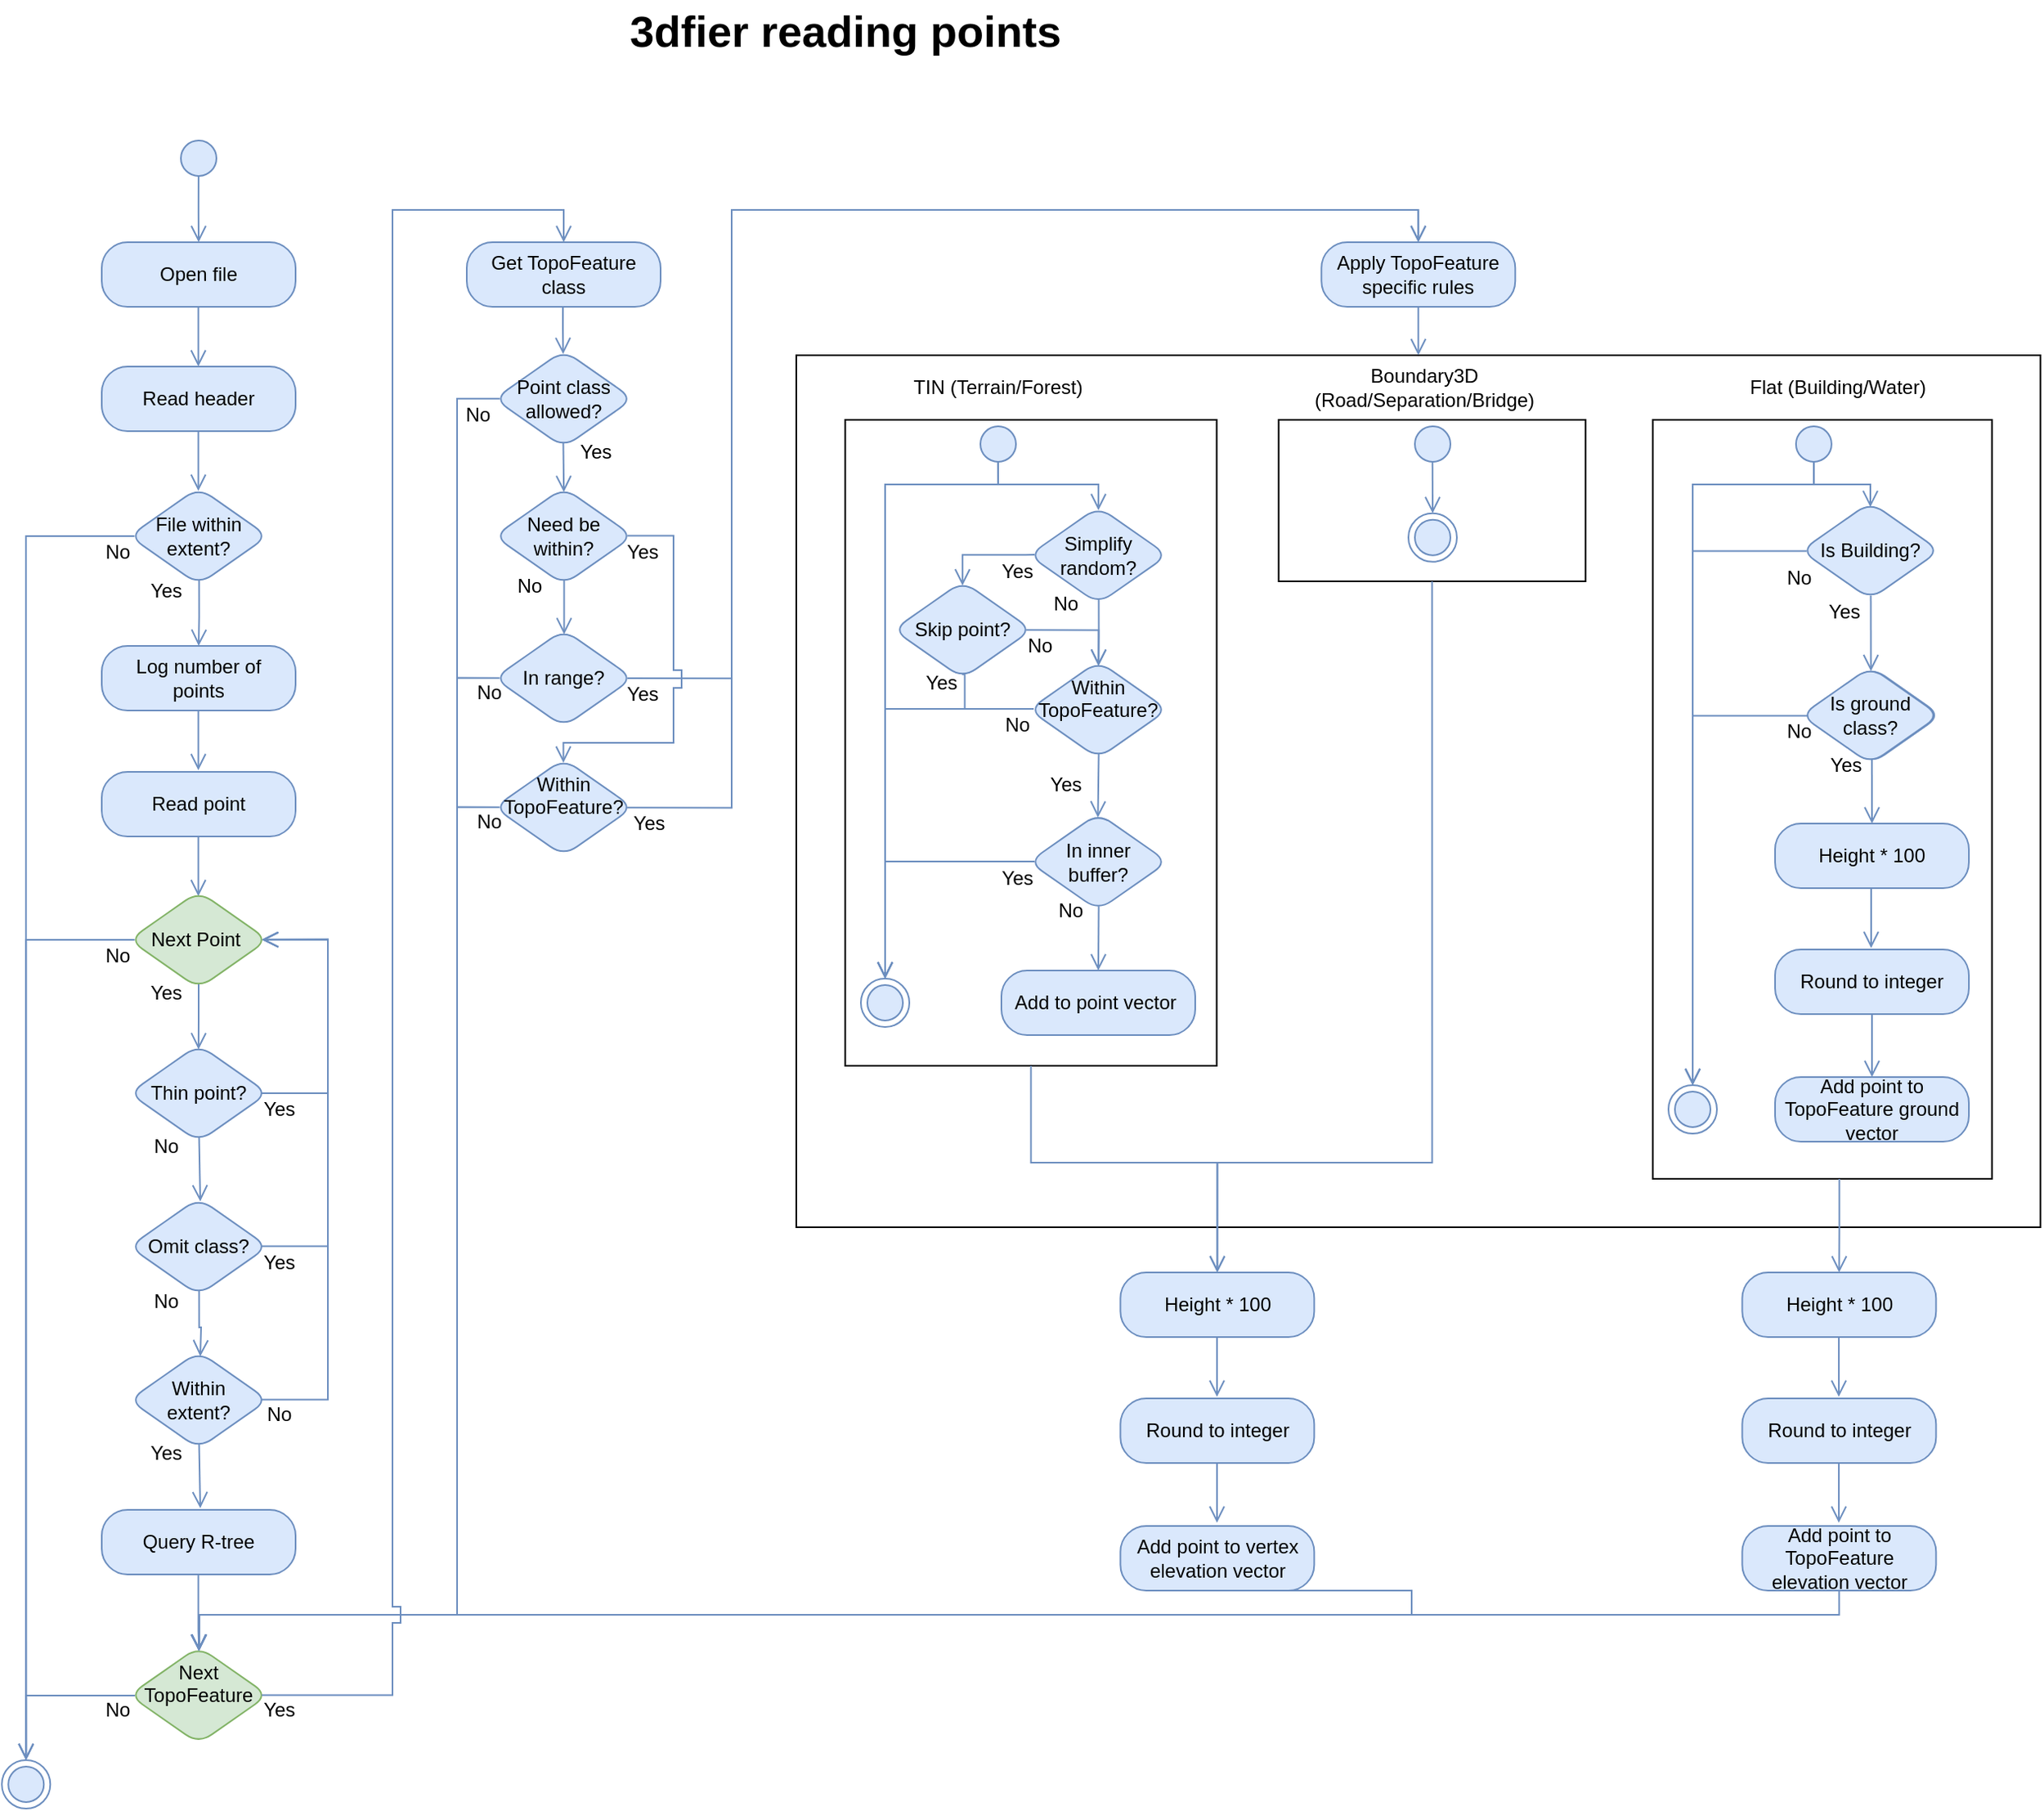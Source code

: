 <mxfile version="12.5.3" type="device"><diagram id="H8bhxUC7K1zot0k4PF1f" name="Page-1"><mxGraphModel dx="2031" dy="1174" grid="1" gridSize="10" guides="1" tooltips="1" connect="1" arrows="1" fold="1" page="1" pageScale="1" pageWidth="850" pageHeight="1100" math="0" shadow="0"><root><mxCell id="0"/><mxCell id="1" parent="0"/><mxCell id="od3mb85kOpHakyDtvMCc-1" value="" style="rounded=0;whiteSpace=wrap;html=1;" parent="1" vertex="1"><mxGeometry x="660" y="260.0" width="770.29" height="540" as="geometry"/></mxCell><mxCell id="od3mb85kOpHakyDtvMCc-2" value="3dfier reading points" style="text;strokeColor=none;fillColor=none;html=1;fontSize=27;fontStyle=1;verticalAlign=middle;align=center;rounded=0;shadow=0;" parent="1" vertex="1"><mxGeometry x="530" y="40" width="319" height="40" as="geometry"/></mxCell><mxCell id="od3mb85kOpHakyDtvMCc-3" value="Read point" style="rounded=1;whiteSpace=wrap;html=1;arcSize=40;fillColor=#dae8fc;strokeColor=#6c8ebf;shadow=0;" parent="1" vertex="1"><mxGeometry x="230" y="518" width="120" height="40" as="geometry"/></mxCell><mxCell id="od3mb85kOpHakyDtvMCc-4" value="" style="ellipse;html=1;shape=startState;fillColor=#dae8fc;strokeColor=#6c8ebf;shadow=0;" parent="1" vertex="1"><mxGeometry x="275" y="123" width="30" height="30" as="geometry"/></mxCell><mxCell id="od3mb85kOpHakyDtvMCc-5" value="" style="edgeStyle=orthogonalEdgeStyle;html=1;verticalAlign=bottom;endArrow=open;endSize=8;strokeColor=#6c8ebf;fillColor=#dae8fc;shadow=0;entryX=0.5;entryY=0;entryDx=0;entryDy=0;entryPerimeter=0;exitX=0.498;exitY=0.859;exitDx=0;exitDy=0;rounded=0;exitPerimeter=0;" parent="1" source="od3mb85kOpHakyDtvMCc-4" edge="1"><mxGeometry relative="1" as="geometry"><mxPoint x="290" y="190" as="targetPoint"/><mxPoint x="290" y="170" as="sourcePoint"/></mxGeometry></mxCell><mxCell id="od3mb85kOpHakyDtvMCc-6" value="" style="edgeStyle=orthogonalEdgeStyle;html=1;verticalAlign=bottom;endArrow=open;endSize=8;strokeColor=#6c8ebf;fillColor=#dae8fc;shadow=0;entryX=0.5;entryY=0;entryDx=0;entryDy=0;entryPerimeter=0;exitX=0.5;exitY=1;exitDx=0;exitDy=0;rounded=0;" parent="1" edge="1"><mxGeometry relative="1" as="geometry"><mxPoint x="289.8" y="595" as="targetPoint"/><mxPoint x="289.8" y="558" as="sourcePoint"/></mxGeometry></mxCell><mxCell id="od3mb85kOpHakyDtvMCc-7" value="Open file" style="rounded=1;whiteSpace=wrap;html=1;arcSize=40;fillColor=#dae8fc;strokeColor=#6c8ebf;shadow=0;" parent="1" vertex="1"><mxGeometry x="230" y="190" width="120" height="40" as="geometry"/></mxCell><mxCell id="od3mb85kOpHakyDtvMCc-8" value="" style="edgeStyle=orthogonalEdgeStyle;html=1;verticalAlign=bottom;endArrow=open;endSize=8;strokeColor=#6c8ebf;fillColor=#dae8fc;shadow=0;entryX=0.5;entryY=0;entryDx=0;entryDy=0;entryPerimeter=0;exitX=0.5;exitY=1;exitDx=0;exitDy=0;rounded=0;" parent="1" edge="1"><mxGeometry relative="1" as="geometry"><mxPoint x="289.8" y="267" as="targetPoint"/><mxPoint x="289.8" y="230" as="sourcePoint"/></mxGeometry></mxCell><mxCell id="od3mb85kOpHakyDtvMCc-9" value="Read header" style="rounded=1;whiteSpace=wrap;html=1;arcSize=40;fillColor=#dae8fc;strokeColor=#6c8ebf;shadow=0;" parent="1" vertex="1"><mxGeometry x="230" y="267" width="120" height="40" as="geometry"/></mxCell><mxCell id="od3mb85kOpHakyDtvMCc-10" value="" style="edgeStyle=orthogonalEdgeStyle;html=1;verticalAlign=bottom;endArrow=open;endSize=8;strokeColor=#6c8ebf;fillColor=#dae8fc;shadow=0;entryX=0.5;entryY=0;entryDx=0;entryDy=0;entryPerimeter=0;exitX=0.5;exitY=1;exitDx=0;exitDy=0;rounded=0;" parent="1" edge="1"><mxGeometry relative="1" as="geometry"><mxPoint x="289.8" y="344" as="targetPoint"/><mxPoint x="289.8" y="307" as="sourcePoint"/></mxGeometry></mxCell><mxCell id="od3mb85kOpHakyDtvMCc-11" value="File within&lt;br&gt;extent?" style="rhombus;whiteSpace=wrap;html=1;fillColor=#dae8fc;strokeColor=#6c8ebf;rounded=1;shadow=0;strokeWidth=1;perimeterSpacing=0;" parent="1" vertex="1"><mxGeometry x="247.0" y="342.0" width="86" height="60" as="geometry"/></mxCell><mxCell id="od3mb85kOpHakyDtvMCc-12" value="" style="edgeStyle=orthogonalEdgeStyle;rounded=0;orthogonalLoop=1;jettySize=auto;html=1;shadow=0;fontColor=#ffffff;exitX=0.503;exitY=0.957;exitDx=0;exitDy=0;entryX=0.5;entryY=0;entryDx=0;entryDy=0;fillColor=#dae8fc;strokeColor=#6c8ebf;endSize=8;endArrow=open;endFill=0;exitPerimeter=0;" parent="1" source="od3mb85kOpHakyDtvMCc-11" target="od3mb85kOpHakyDtvMCc-22" edge="1"><mxGeometry relative="1" as="geometry"><mxPoint x="290.39" y="400.0" as="sourcePoint"/><mxPoint x="291" y="440" as="targetPoint"/></mxGeometry></mxCell><mxCell id="od3mb85kOpHakyDtvMCc-13" value="No" style="text;html=1;strokeColor=none;fillColor=none;align=center;verticalAlign=middle;whiteSpace=wrap;rounded=0;" parent="1" vertex="1"><mxGeometry x="220.0" y="371.86" width="40" height="20" as="geometry"/></mxCell><mxCell id="od3mb85kOpHakyDtvMCc-14" value="Yes" style="text;html=1;strokeColor=none;fillColor=none;align=center;verticalAlign=middle;whiteSpace=wrap;rounded=0;" parent="1" vertex="1"><mxGeometry x="250.0" y="396.0" width="40" height="20" as="geometry"/></mxCell><mxCell id="od3mb85kOpHakyDtvMCc-15" value="" style="ellipse;html=1;shape=endState;fillColor=#dae8fc;strokeColor=#6c8ebf;rounded=1;shadow=0;" parent="1" vertex="1"><mxGeometry x="168.14" y="1130.0" width="30" height="30" as="geometry"/></mxCell><mxCell id="od3mb85kOpHakyDtvMCc-16" value="" style="edgeStyle=orthogonalEdgeStyle;rounded=0;orthogonalLoop=1;jettySize=auto;html=1;shadow=0;fontColor=#ffffff;fillColor=#dae8fc;strokeColor=#6c8ebf;endArrow=open;endFill=0;endSize=8;exitX=0.038;exitY=0.5;exitDx=0;exitDy=0;entryX=0.5;entryY=0;entryDx=0;entryDy=0;exitPerimeter=0;" parent="1" source="od3mb85kOpHakyDtvMCc-11" target="od3mb85kOpHakyDtvMCc-15" edge="1"><mxGeometry relative="1" as="geometry"><mxPoint x="638" y="780" as="targetPoint"/><Array as="points"><mxPoint x="183" y="372"/></Array><mxPoint x="290" y="480" as="sourcePoint"/></mxGeometry></mxCell><mxCell id="od3mb85kOpHakyDtvMCc-17" value="Thin point?" style="rhombus;whiteSpace=wrap;html=1;fillColor=#dae8fc;strokeColor=#6c8ebf;rounded=1;shadow=0;strokeWidth=1;perimeterSpacing=0;" parent="1" vertex="1"><mxGeometry x="247.0" y="687" width="86" height="60" as="geometry"/></mxCell><mxCell id="od3mb85kOpHakyDtvMCc-18" value="" style="edgeStyle=orthogonalEdgeStyle;rounded=0;orthogonalLoop=1;jettySize=auto;html=1;shadow=0;fontColor=#ffffff;exitX=0.503;exitY=0.957;exitDx=0;exitDy=0;entryX=0.5;entryY=0;entryDx=0;entryDy=0;fillColor=#dae8fc;strokeColor=#6c8ebf;endSize=8;endArrow=open;endFill=0;exitPerimeter=0;" parent="1" source="od3mb85kOpHakyDtvMCc-17" edge="1"><mxGeometry relative="1" as="geometry"><mxPoint x="290.39" y="745" as="sourcePoint"/><mxPoint x="291" y="784" as="targetPoint"/></mxGeometry></mxCell><mxCell id="od3mb85kOpHakyDtvMCc-19" value="No" style="text;html=1;strokeColor=none;fillColor=none;align=center;verticalAlign=middle;whiteSpace=wrap;rounded=0;" parent="1" vertex="1"><mxGeometry x="250.0" y="740.0" width="40" height="20" as="geometry"/></mxCell><mxCell id="od3mb85kOpHakyDtvMCc-20" value="Yes" style="text;html=1;strokeColor=none;fillColor=none;align=center;verticalAlign=middle;whiteSpace=wrap;rounded=0;" parent="1" vertex="1"><mxGeometry x="320.0" y="717.0" width="40" height="20" as="geometry"/></mxCell><mxCell id="od3mb85kOpHakyDtvMCc-21" value="" style="edgeStyle=orthogonalEdgeStyle;rounded=0;orthogonalLoop=1;jettySize=auto;html=1;shadow=0;fontColor=#ffffff;entryX=0.953;entryY=0.497;entryDx=0;entryDy=0;fillColor=#dae8fc;strokeColor=#6c8ebf;endArrow=open;endFill=0;endSize=8;exitX=0.952;exitY=0.5;exitDx=0;exitDy=0;exitPerimeter=0;entryPerimeter=0;" parent="1" source="od3mb85kOpHakyDtvMCc-17" target="od3mb85kOpHakyDtvMCc-41" edge="1"><mxGeometry relative="1" as="geometry"><mxPoint x="432.5" y="946.667" as="targetPoint"/><Array as="points"><mxPoint x="370" y="717"/><mxPoint x="370" y="622"/></Array><mxPoint x="420" y="682" as="sourcePoint"/></mxGeometry></mxCell><mxCell id="od3mb85kOpHakyDtvMCc-22" value="Log number of&lt;br&gt;points" style="rounded=1;whiteSpace=wrap;html=1;arcSize=40;fillColor=#dae8fc;strokeColor=#6c8ebf;shadow=0;" parent="1" vertex="1"><mxGeometry x="230" y="440" width="120" height="40" as="geometry"/></mxCell><mxCell id="od3mb85kOpHakyDtvMCc-23" value="" style="edgeStyle=orthogonalEdgeStyle;html=1;verticalAlign=bottom;endArrow=open;endSize=8;strokeColor=#6c8ebf;fillColor=#dae8fc;shadow=0;entryX=0.5;entryY=0;entryDx=0;entryDy=0;entryPerimeter=0;exitX=0.5;exitY=1;exitDx=0;exitDy=0;rounded=0;" parent="1" edge="1"><mxGeometry relative="1" as="geometry"><mxPoint x="289.8" y="517" as="targetPoint"/><mxPoint x="289.8" y="480" as="sourcePoint"/></mxGeometry></mxCell><mxCell id="od3mb85kOpHakyDtvMCc-24" value="Omit class?" style="rhombus;whiteSpace=wrap;html=1;fillColor=#dae8fc;strokeColor=#6c8ebf;rounded=1;shadow=0;strokeWidth=1;perimeterSpacing=0;" parent="1" vertex="1"><mxGeometry x="247.0" y="782" width="86" height="60" as="geometry"/></mxCell><mxCell id="od3mb85kOpHakyDtvMCc-25" value="" style="edgeStyle=orthogonalEdgeStyle;rounded=0;orthogonalLoop=1;jettySize=auto;html=1;shadow=0;fontColor=#ffffff;exitX=0.503;exitY=0.957;exitDx=0;exitDy=0;entryX=0.5;entryY=0;entryDx=0;entryDy=0;fillColor=#dae8fc;strokeColor=#6c8ebf;endSize=8;endArrow=open;endFill=0;exitPerimeter=0;" parent="1" source="od3mb85kOpHakyDtvMCc-24" edge="1"><mxGeometry relative="1" as="geometry"><mxPoint x="290.39" y="840" as="sourcePoint"/><mxPoint x="291" y="880" as="targetPoint"/></mxGeometry></mxCell><mxCell id="od3mb85kOpHakyDtvMCc-26" value="No" style="text;html=1;strokeColor=none;fillColor=none;align=center;verticalAlign=middle;whiteSpace=wrap;rounded=0;" parent="1" vertex="1"><mxGeometry x="250.0" y="836.0" width="40" height="20" as="geometry"/></mxCell><mxCell id="od3mb85kOpHakyDtvMCc-27" value="Yes" style="text;html=1;strokeColor=none;fillColor=none;align=center;verticalAlign=middle;whiteSpace=wrap;rounded=0;" parent="1" vertex="1"><mxGeometry x="320.0" y="811.5" width="40" height="20" as="geometry"/></mxCell><mxCell id="od3mb85kOpHakyDtvMCc-28" value="Within&lt;br&gt;extent?" style="rhombus;whiteSpace=wrap;html=1;fillColor=#dae8fc;strokeColor=#6c8ebf;rounded=1;shadow=0;strokeWidth=1;perimeterSpacing=0;" parent="1" vertex="1"><mxGeometry x="247.0" y="877" width="86" height="60" as="geometry"/></mxCell><mxCell id="od3mb85kOpHakyDtvMCc-29" value="" style="edgeStyle=orthogonalEdgeStyle;rounded=0;orthogonalLoop=1;jettySize=auto;html=1;shadow=0;fontColor=#ffffff;exitX=0.503;exitY=0.957;exitDx=0;exitDy=0;entryX=0.5;entryY=0;entryDx=0;entryDy=0;fillColor=#dae8fc;strokeColor=#6c8ebf;endSize=8;endArrow=open;endFill=0;exitPerimeter=0;" parent="1" source="od3mb85kOpHakyDtvMCc-28" edge="1"><mxGeometry relative="1" as="geometry"><mxPoint x="290.39" y="935" as="sourcePoint"/><mxPoint x="291" y="974" as="targetPoint"/></mxGeometry></mxCell><mxCell id="od3mb85kOpHakyDtvMCc-30" value="No" style="text;html=1;strokeColor=none;fillColor=none;align=center;verticalAlign=middle;whiteSpace=wrap;rounded=0;" parent="1" vertex="1"><mxGeometry x="320.0" y="906.0" width="40" height="20" as="geometry"/></mxCell><mxCell id="od3mb85kOpHakyDtvMCc-31" value="Yes" style="text;html=1;strokeColor=none;fillColor=none;align=center;verticalAlign=middle;whiteSpace=wrap;rounded=0;" parent="1" vertex="1"><mxGeometry x="250.0" y="930.0" width="40" height="20" as="geometry"/></mxCell><mxCell id="od3mb85kOpHakyDtvMCc-32" value="" style="edgeStyle=orthogonalEdgeStyle;rounded=0;orthogonalLoop=1;jettySize=auto;html=1;shadow=0;fontColor=#ffffff;entryX=0.957;entryY=0.499;entryDx=0;entryDy=0;fillColor=#dae8fc;strokeColor=#6c8ebf;endArrow=open;endFill=0;endSize=8;exitX=0.952;exitY=0.495;exitDx=0;exitDy=0;exitPerimeter=0;entryPerimeter=0;" parent="1" source="od3mb85kOpHakyDtvMCc-24" target="od3mb85kOpHakyDtvMCc-41" edge="1"><mxGeometry relative="1" as="geometry"><mxPoint x="647.5" y="868.667" as="targetPoint"/><Array as="points"><mxPoint x="370" y="812"/><mxPoint x="370" y="622"/></Array><mxPoint x="340" y="715.333" as="sourcePoint"/></mxGeometry></mxCell><mxCell id="od3mb85kOpHakyDtvMCc-33" value="" style="edgeStyle=orthogonalEdgeStyle;rounded=0;orthogonalLoop=1;jettySize=auto;html=1;shadow=0;fontColor=#ffffff;entryX=0.955;entryY=0.498;entryDx=0;entryDy=0;fillColor=#dae8fc;strokeColor=#6c8ebf;endArrow=open;endFill=0;endSize=8;exitX=0.952;exitY=0.495;exitDx=0;exitDy=0;exitPerimeter=0;entryPerimeter=0;" parent="1" source="od3mb85kOpHakyDtvMCc-28" target="od3mb85kOpHakyDtvMCc-41" edge="1"><mxGeometry relative="1" as="geometry"><mxPoint x="657.5" y="878.667" as="targetPoint"/><Array as="points"><mxPoint x="370" y="907"/><mxPoint x="370" y="622"/></Array><mxPoint x="350" y="725.333" as="sourcePoint"/></mxGeometry></mxCell><mxCell id="od3mb85kOpHakyDtvMCc-34" value="Query R-tree" style="rounded=1;whiteSpace=wrap;html=1;arcSize=40;fillColor=#dae8fc;strokeColor=#6c8ebf;shadow=0;" parent="1" vertex="1"><mxGeometry x="230" y="975" width="120" height="40" as="geometry"/></mxCell><mxCell id="od3mb85kOpHakyDtvMCc-35" value="" style="edgeStyle=orthogonalEdgeStyle;html=1;verticalAlign=bottom;endArrow=open;endSize=8;strokeColor=#6c8ebf;fillColor=#dae8fc;shadow=0;entryX=0.503;entryY=0.042;entryDx=0;entryDy=0;exitX=0.5;exitY=1;exitDx=0;exitDy=0;rounded=0;entryPerimeter=0;" parent="1" target="od3mb85kOpHakyDtvMCc-36" edge="1"><mxGeometry relative="1" as="geometry"><mxPoint x="289.8" y="1052" as="targetPoint"/><mxPoint x="289.8" y="1015" as="sourcePoint"/><Array as="points"><mxPoint x="290" y="1050"/></Array></mxGeometry></mxCell><mxCell id="od3mb85kOpHakyDtvMCc-36" value="Next TopoFeature&lt;br&gt;&amp;nbsp;" style="rhombus;whiteSpace=wrap;html=1;fillColor=#d5e8d4;strokeColor=#82b366;rounded=1;shadow=0;strokeWidth=1;perimeterSpacing=0;" parent="1" vertex="1"><mxGeometry x="247" y="1059.8" width="86" height="60" as="geometry"/></mxCell><mxCell id="od3mb85kOpHakyDtvMCc-37" value="" style="edgeStyle=orthogonalEdgeStyle;rounded=0;orthogonalLoop=1;jettySize=auto;html=1;shadow=0;fontColor=#ffffff;exitX=0.954;exitY=0.5;exitDx=0;exitDy=0;entryX=0.5;entryY=0;entryDx=0;entryDy=0;fillColor=#dae8fc;strokeColor=#6c8ebf;endSize=8;endArrow=open;endFill=0;exitPerimeter=0;" parent="1" source="od3mb85kOpHakyDtvMCc-36" edge="1" target="od3mb85kOpHakyDtvMCc-42"><mxGeometry relative="1" as="geometry"><mxPoint x="640.39" y="244.36" as="sourcePoint"/><mxPoint x="640.143" y="283.789" as="targetPoint"/><Array as="points"><mxPoint x="410" y="1090"/><mxPoint x="410" y="1045"/><mxPoint x="415" y="1045"/><mxPoint x="415" y="1035"/><mxPoint x="410" y="1035"/><mxPoint x="410" y="170"/><mxPoint x="516" y="170"/></Array></mxGeometry></mxCell><mxCell id="od3mb85kOpHakyDtvMCc-38" value="No" style="text;html=1;strokeColor=none;fillColor=none;align=center;verticalAlign=middle;whiteSpace=wrap;rounded=0;" parent="1" vertex="1"><mxGeometry x="220" y="1089.36" width="40" height="20" as="geometry"/></mxCell><mxCell id="od3mb85kOpHakyDtvMCc-39" value="Yes" style="text;html=1;strokeColor=none;fillColor=none;align=center;verticalAlign=middle;whiteSpace=wrap;rounded=0;" parent="1" vertex="1"><mxGeometry x="320" y="1089.36" width="40" height="20" as="geometry"/></mxCell><mxCell id="od3mb85kOpHakyDtvMCc-40" value="" style="edgeStyle=orthogonalEdgeStyle;rounded=0;orthogonalLoop=1;jettySize=auto;html=1;shadow=0;fontColor=#ffffff;entryX=0.5;entryY=0;entryDx=0;entryDy=0;fillColor=#dae8fc;strokeColor=#6c8ebf;endArrow=open;endFill=0;endSize=8;exitX=0.041;exitY=0.504;exitDx=0;exitDy=0;exitPerimeter=0;" parent="1" source="od3mb85kOpHakyDtvMCc-36" target="od3mb85kOpHakyDtvMCc-15" edge="1"><mxGeometry relative="1" as="geometry"><mxPoint x="1327.762" y="288.312" as="targetPoint"/><Array as="points"><mxPoint x="183" y="1090"/></Array><mxPoint x="1040" y="-28.307" as="sourcePoint"/></mxGeometry></mxCell><mxCell id="od3mb85kOpHakyDtvMCc-41" value="Next Point&amp;nbsp;" style="rhombus;whiteSpace=wrap;html=1;fillColor=#d5e8d4;strokeColor=#82b366;rounded=1;shadow=0;strokeWidth=1;perimeterSpacing=0;" parent="1" vertex="1"><mxGeometry x="247" y="592" width="86" height="60" as="geometry"/></mxCell><mxCell id="od3mb85kOpHakyDtvMCc-42" value="Get TopoFeature class" style="rounded=1;whiteSpace=wrap;html=1;arcSize=40;fillColor=#dae8fc;strokeColor=#6c8ebf;shadow=0;" parent="1" vertex="1"><mxGeometry x="456" y="190" width="120" height="40" as="geometry"/></mxCell><mxCell id="od3mb85kOpHakyDtvMCc-43" value="" style="edgeStyle=orthogonalEdgeStyle;html=1;verticalAlign=bottom;endArrow=open;endSize=8;strokeColor=#6c8ebf;fillColor=#dae8fc;shadow=0;entryX=0.496;entryY=0.038;entryDx=0;entryDy=0;exitX=0.496;exitY=1.003;exitDx=0;exitDy=0;rounded=0;entryPerimeter=0;exitPerimeter=0;" parent="1" edge="1" target="od3mb85kOpHakyDtvMCc-44" source="od3mb85kOpHakyDtvMCc-42"><mxGeometry relative="1" as="geometry"><mxPoint x="612.8" y="361.36" as="targetPoint"/><mxPoint x="612.8" y="324.36" as="sourcePoint"/></mxGeometry></mxCell><mxCell id="od3mb85kOpHakyDtvMCc-44" value="Point class allowed?" style="rhombus;whiteSpace=wrap;html=1;fillColor=#dae8fc;strokeColor=#6c8ebf;rounded=1;shadow=0;strokeWidth=1;perimeterSpacing=0;" parent="1" vertex="1"><mxGeometry x="473" y="257" width="86" height="60" as="geometry"/></mxCell><mxCell id="od3mb85kOpHakyDtvMCc-45" value="" style="edgeStyle=orthogonalEdgeStyle;rounded=0;orthogonalLoop=1;jettySize=auto;html=1;shadow=0;fontColor=#ffffff;exitX=0.497;exitY=0.948;exitDx=0;exitDy=0;entryX=0.501;entryY=0.046;entryDx=0;entryDy=0;fillColor=#dae8fc;strokeColor=#6c8ebf;endSize=8;endArrow=open;endFill=0;entryPerimeter=0;exitPerimeter=0;" parent="1" source="od3mb85kOpHakyDtvMCc-44" target="od3mb85kOpHakyDtvMCc-53" edge="1"><mxGeometry relative="1" as="geometry"><mxPoint x="613.39" y="417.36" as="sourcePoint"/><mxPoint x="613.143" y="456.789" as="targetPoint"/></mxGeometry></mxCell><mxCell id="od3mb85kOpHakyDtvMCc-46" value="No" style="text;html=1;strokeColor=none;fillColor=none;align=center;verticalAlign=middle;whiteSpace=wrap;rounded=0;" parent="1" vertex="1"><mxGeometry x="442.7" y="287" width="40" height="20" as="geometry"/></mxCell><mxCell id="od3mb85kOpHakyDtvMCc-47" value="Yes" style="text;html=1;strokeColor=none;fillColor=none;align=center;verticalAlign=middle;whiteSpace=wrap;rounded=0;" parent="1" vertex="1"><mxGeometry x="516.29" y="310.36" width="40" height="20" as="geometry"/></mxCell><mxCell id="od3mb85kOpHakyDtvMCc-48" value="" style="edgeStyle=orthogonalEdgeStyle;rounded=0;orthogonalLoop=1;jettySize=auto;html=1;shadow=0;fontColor=#ffffff;entryX=0.503;entryY=0.043;entryDx=0;entryDy=0;fillColor=#dae8fc;strokeColor=#6c8ebf;endArrow=open;endFill=0;endSize=8;exitX=0.04;exitY=0.498;exitDx=0;exitDy=0;exitPerimeter=0;entryPerimeter=0;" parent="1" source="od3mb85kOpHakyDtvMCc-44" target="od3mb85kOpHakyDtvMCc-36" edge="1"><mxGeometry relative="1" as="geometry"><mxPoint x="987.762" y="536.312" as="targetPoint"/><Array as="points"><mxPoint x="450" y="287"/><mxPoint x="450" y="1040"/><mxPoint x="290" y="1040"/></Array><mxPoint x="700.0" y="219.693" as="sourcePoint"/></mxGeometry></mxCell><mxCell id="od3mb85kOpHakyDtvMCc-49" value="" style="edgeStyle=orthogonalEdgeStyle;rounded=0;orthogonalLoop=1;jettySize=auto;html=1;shadow=0;fontColor=#ffffff;exitX=0.5;exitY=0.958;exitDx=0;exitDy=0;entryX=0.499;entryY=0.047;entryDx=0;entryDy=0;fillColor=#dae8fc;strokeColor=#6c8ebf;endSize=8;endArrow=open;endFill=0;exitPerimeter=0;entryPerimeter=0;" parent="1" source="od3mb85kOpHakyDtvMCc-41" target="od3mb85kOpHakyDtvMCc-17" edge="1"><mxGeometry relative="1" as="geometry"><mxPoint x="290.258" y="649.42" as="sourcePoint"/><mxPoint x="290.143" y="689.429" as="targetPoint"/></mxGeometry></mxCell><mxCell id="od3mb85kOpHakyDtvMCc-50" value="No" style="text;html=1;strokeColor=none;fillColor=none;align=center;verticalAlign=middle;whiteSpace=wrap;rounded=0;" parent="1" vertex="1"><mxGeometry x="220" y="622" width="40" height="20" as="geometry"/></mxCell><mxCell id="od3mb85kOpHakyDtvMCc-51" value="Yes" style="text;html=1;strokeColor=none;fillColor=none;align=center;verticalAlign=middle;whiteSpace=wrap;rounded=0;" parent="1" vertex="1"><mxGeometry x="250" y="645" width="40" height="20" as="geometry"/></mxCell><mxCell id="od3mb85kOpHakyDtvMCc-52" value="" style="edgeStyle=orthogonalEdgeStyle;rounded=0;orthogonalLoop=1;jettySize=auto;html=1;shadow=0;fontColor=#ffffff;fillColor=#dae8fc;strokeColor=#6c8ebf;endArrow=open;endFill=0;endSize=8;entryX=0.5;entryY=0;entryDx=0;entryDy=0;exitX=0.039;exitY=0.5;exitDx=0;exitDy=0;exitPerimeter=0;" parent="1" source="od3mb85kOpHakyDtvMCc-41" target="od3mb85kOpHakyDtvMCc-15" edge="1"><mxGeometry relative="1" as="geometry"><mxPoint x="648.25" y="969.5" as="targetPoint"/><Array as="points"><mxPoint x="183" y="622"/></Array><mxPoint x="450" y="600" as="sourcePoint"/></mxGeometry></mxCell><mxCell id="od3mb85kOpHakyDtvMCc-53" value="Need be within?" style="rhombus;whiteSpace=wrap;html=1;fillColor=#dae8fc;strokeColor=#6c8ebf;rounded=1;shadow=0;strokeWidth=1;perimeterSpacing=0;" parent="1" vertex="1"><mxGeometry x="473" y="342" width="86" height="60" as="geometry"/></mxCell><mxCell id="od3mb85kOpHakyDtvMCc-54" value="" style="edgeStyle=orthogonalEdgeStyle;rounded=0;orthogonalLoop=1;jettySize=auto;html=1;shadow=0;fontColor=#ffffff;exitX=0.503;exitY=0.957;exitDx=0;exitDy=0;entryX=0.503;entryY=0.047;entryDx=0;entryDy=0;fillColor=#dae8fc;strokeColor=#6c8ebf;endSize=8;endArrow=open;endFill=0;exitPerimeter=0;entryPerimeter=0;" parent="1" source="od3mb85kOpHakyDtvMCc-53" target="od3mb85kOpHakyDtvMCc-61" edge="1"><mxGeometry relative="1" as="geometry"><mxPoint x="361.83" y="613.93" as="sourcePoint"/><mxPoint x="361.583" y="653.359" as="targetPoint"/></mxGeometry></mxCell><mxCell id="od3mb85kOpHakyDtvMCc-55" value="No" style="text;html=1;strokeColor=none;fillColor=none;align=center;verticalAlign=middle;whiteSpace=wrap;rounded=0;" parent="1" vertex="1"><mxGeometry x="450.14" y="459.0" width="40" height="20" as="geometry"/></mxCell><mxCell id="od3mb85kOpHakyDtvMCc-56" value="Yes" style="text;html=1;strokeColor=none;fillColor=none;align=center;verticalAlign=middle;whiteSpace=wrap;rounded=0;" parent="1" vertex="1"><mxGeometry x="544.99" y="460" width="40" height="20" as="geometry"/></mxCell><mxCell id="od3mb85kOpHakyDtvMCc-59" value="" style="edgeStyle=orthogonalEdgeStyle;html=1;verticalAlign=bottom;endArrow=open;endSize=8;strokeColor=#6c8ebf;fillColor=#dae8fc;shadow=0;entryX=0.498;entryY=0.039;entryDx=0;entryDy=0;exitX=0.958;exitY=0.495;exitDx=0;exitDy=0;rounded=0;exitPerimeter=0;entryPerimeter=0;" parent="1" source="od3mb85kOpHakyDtvMCc-53" target="od3mb85kOpHakyDtvMCc-66" edge="1"><mxGeometry relative="1" as="geometry"><mxPoint x="507.383" y="512.344" as="targetPoint"/><mxPoint x="546.092" y="371.86" as="sourcePoint"/><Array as="points"><mxPoint x="584" y="372"/><mxPoint x="584" y="455"/><mxPoint x="589" y="455"/><mxPoint x="589" y="466"/><mxPoint x="584" y="466"/><mxPoint x="584" y="500"/><mxPoint x="516" y="500"/></Array></mxGeometry></mxCell><mxCell id="od3mb85kOpHakyDtvMCc-61" value="In range?" style="rhombus;whiteSpace=wrap;html=1;fillColor=#dae8fc;strokeColor=#6c8ebf;rounded=1;shadow=0;strokeWidth=1;perimeterSpacing=0;" parent="1" vertex="1"><mxGeometry x="473" y="430.0" width="86" height="60" as="geometry"/></mxCell><mxCell id="od3mb85kOpHakyDtvMCc-62" value="" style="edgeStyle=orthogonalEdgeStyle;rounded=0;orthogonalLoop=1;jettySize=auto;html=1;shadow=0;fontColor=#ffffff;exitX=0.039;exitY=0.497;exitDx=0;exitDy=0;entryX=0.503;entryY=0.042;entryDx=0;entryDy=0;fillColor=#dae8fc;strokeColor=#6c8ebf;endSize=8;endArrow=open;endFill=0;exitPerimeter=0;entryPerimeter=0;" parent="1" source="od3mb85kOpHakyDtvMCc-61" target="od3mb85kOpHakyDtvMCc-36" edge="1"><mxGeometry relative="1" as="geometry"><mxPoint x="640.39" y="607.52" as="sourcePoint"/><mxPoint x="641" y="646.36" as="targetPoint"/><Array as="points"><mxPoint x="450" y="460"/><mxPoint x="450" y="1040"/><mxPoint x="290" y="1040"/></Array></mxGeometry></mxCell><mxCell id="od3mb85kOpHakyDtvMCc-63" value="No" style="text;html=1;strokeColor=none;fillColor=none;align=center;verticalAlign=middle;whiteSpace=wrap;rounded=0;" parent="1" vertex="1"><mxGeometry x="475" y="393.39" width="40" height="20" as="geometry"/></mxCell><mxCell id="od3mb85kOpHakyDtvMCc-64" value="Yes" style="text;html=1;strokeColor=none;fillColor=none;align=center;verticalAlign=middle;whiteSpace=wrap;rounded=0;" parent="1" vertex="1"><mxGeometry x="544.99" y="371.86" width="40" height="20" as="geometry"/></mxCell><mxCell id="od3mb85kOpHakyDtvMCc-66" value="Within&lt;br&gt;TopoFeature?&lt;br&gt;&amp;nbsp;" style="rhombus;whiteSpace=wrap;html=1;fillColor=#dae8fc;strokeColor=#6c8ebf;rounded=1;shadow=0;strokeWidth=1;perimeterSpacing=0;" parent="1" vertex="1"><mxGeometry x="473" y="510.0" width="86" height="60" as="geometry"/></mxCell><mxCell id="od3mb85kOpHakyDtvMCc-67" value="" style="edgeStyle=orthogonalEdgeStyle;rounded=0;orthogonalLoop=1;jettySize=auto;html=1;shadow=0;fontColor=#ffffff;exitX=0.956;exitY=0.503;exitDx=0;exitDy=0;entryX=0.5;entryY=0;entryDx=0;entryDy=0;fillColor=#dae8fc;strokeColor=#6c8ebf;endSize=8;endArrow=open;endFill=0;exitPerimeter=0;" parent="1" source="od3mb85kOpHakyDtvMCc-66" target="od3mb85kOpHakyDtvMCc-60" edge="1"><mxGeometry relative="1" as="geometry"><mxPoint x="932.72" y="519.4" as="sourcePoint"/><mxPoint x="932.801" y="558.358" as="targetPoint"/><Array as="points"><mxPoint x="620" y="540"/><mxPoint x="620" y="170"/><mxPoint x="1045" y="170"/></Array></mxGeometry></mxCell><mxCell id="od3mb85kOpHakyDtvMCc-68" value="No" style="text;html=1;strokeColor=none;fillColor=none;align=center;verticalAlign=middle;whiteSpace=wrap;rounded=0;" parent="1" vertex="1"><mxGeometry x="450.14" y="539.0" width="40" height="20" as="geometry"/></mxCell><mxCell id="od3mb85kOpHakyDtvMCc-69" value="Yes" style="text;html=1;strokeColor=none;fillColor=none;align=center;verticalAlign=middle;whiteSpace=wrap;rounded=0;" parent="1" vertex="1"><mxGeometry x="549.0" y="540.0" width="40" height="20" as="geometry"/></mxCell><mxCell id="od3mb85kOpHakyDtvMCc-70" value="" style="edgeStyle=orthogonalEdgeStyle;rounded=0;orthogonalLoop=1;jettySize=auto;html=1;shadow=0;fontColor=#ffffff;fillColor=#dae8fc;strokeColor=#6c8ebf;endArrow=open;endFill=0;endSize=8;entryX=0.502;entryY=0.042;entryDx=0;entryDy=0;exitX=0.039;exitY=0.497;exitDx=0;exitDy=0;exitPerimeter=0;entryPerimeter=0;" parent="1" source="od3mb85kOpHakyDtvMCc-66" target="od3mb85kOpHakyDtvMCc-36" edge="1"><mxGeometry relative="1" as="geometry"><mxPoint x="550" y="256.36" as="targetPoint"/><Array as="points"><mxPoint x="450" y="540"/><mxPoint x="450" y="1040"/><mxPoint x="290" y="1040"/></Array><mxPoint x="700" y="600" as="sourcePoint"/></mxGeometry></mxCell><mxCell id="od3mb85kOpHakyDtvMCc-71" value="" style="rounded=0;whiteSpace=wrap;html=1;" parent="1" vertex="1"><mxGeometry x="690.29" y="300" width="230" height="400" as="geometry"/></mxCell><mxCell id="od3mb85kOpHakyDtvMCc-72" value="" style="rounded=0;whiteSpace=wrap;html=1;" parent="1" vertex="1"><mxGeometry x="1190.29" y="300" width="210" height="470" as="geometry"/></mxCell><mxCell id="od3mb85kOpHakyDtvMCc-73" value="" style="rounded=0;whiteSpace=wrap;html=1;" parent="1" vertex="1"><mxGeometry x="958.67" y="300" width="190" height="100" as="geometry"/></mxCell><mxCell id="od3mb85kOpHakyDtvMCc-74" value="Flat (Building/Water)" style="text;html=1;strokeColor=none;fillColor=none;align=center;verticalAlign=middle;whiteSpace=wrap;rounded=0;" parent="1" vertex="1"><mxGeometry x="1210.29" y="270" width="190" height="20" as="geometry"/></mxCell><mxCell id="od3mb85kOpHakyDtvMCc-75" value="TIN (Terrain/Forest)" style="text;html=1;strokeColor=none;fillColor=none;align=center;verticalAlign=middle;whiteSpace=wrap;rounded=0;" parent="1" vertex="1"><mxGeometry x="690.29" y="270" width="190" height="20" as="geometry"/></mxCell><mxCell id="od3mb85kOpHakyDtvMCc-76" value="Boundary3D (Road/Separation/Bridge)" style="text;html=1;strokeColor=none;fillColor=none;align=center;verticalAlign=middle;whiteSpace=wrap;rounded=0;" parent="1" vertex="1"><mxGeometry x="953.55" y="270" width="190" height="20" as="geometry"/></mxCell><mxCell id="od3mb85kOpHakyDtvMCc-77" value="Add point to vertex elevation vector" style="rounded=1;whiteSpace=wrap;html=1;arcSize=40;fillColor=#dae8fc;strokeColor=#6c8ebf;shadow=0;" parent="1" vertex="1"><mxGeometry x="860.68" y="985.0" width="120" height="40" as="geometry"/></mxCell><mxCell id="od3mb85kOpHakyDtvMCc-78" value="" style="edgeStyle=orthogonalEdgeStyle;html=1;verticalAlign=bottom;endArrow=open;endSize=8;strokeColor=#6c8ebf;fillColor=#dae8fc;shadow=0;exitX=0.5;exitY=1;exitDx=0;exitDy=0;rounded=0;entryX=0.501;entryY=0.042;entryDx=0;entryDy=0;entryPerimeter=0;" parent="1" source="od3mb85kOpHakyDtvMCc-77" target="od3mb85kOpHakyDtvMCc-36" edge="1"><mxGeometry relative="1" as="geometry"><mxPoint x="140" y="1060" as="targetPoint"/><mxPoint x="378.06" y="2225" as="sourcePoint"/><Array as="points"><mxPoint x="1041" y="1040"/><mxPoint x="290" y="1040"/></Array></mxGeometry></mxCell><mxCell id="od3mb85kOpHakyDtvMCc-79" value="Height * 100" style="rounded=1;whiteSpace=wrap;html=1;arcSize=40;fillColor=#dae8fc;strokeColor=#6c8ebf;shadow=0;" parent="1" vertex="1"><mxGeometry x="860.68" y="828.0" width="120" height="40" as="geometry"/></mxCell><mxCell id="od3mb85kOpHakyDtvMCc-80" value="" style="edgeStyle=orthogonalEdgeStyle;html=1;verticalAlign=bottom;endArrow=open;endSize=8;strokeColor=#6c8ebf;fillColor=#dae8fc;shadow=0;entryX=0.5;entryY=0;entryDx=0;entryDy=0;entryPerimeter=0;exitX=0.5;exitY=1;exitDx=0;exitDy=0;rounded=0;" parent="1" edge="1"><mxGeometry relative="1" as="geometry"><mxPoint x="920.48" y="905.0" as="targetPoint"/><mxPoint x="920.48" y="868.0" as="sourcePoint"/></mxGeometry></mxCell><mxCell id="od3mb85kOpHakyDtvMCc-81" value="Round to integer" style="rounded=1;whiteSpace=wrap;html=1;arcSize=40;fillColor=#dae8fc;strokeColor=#6c8ebf;shadow=0;" parent="1" vertex="1"><mxGeometry x="860.68" y="906.0" width="120" height="40" as="geometry"/></mxCell><mxCell id="od3mb85kOpHakyDtvMCc-82" value="" style="edgeStyle=orthogonalEdgeStyle;html=1;verticalAlign=bottom;endArrow=open;endSize=8;strokeColor=#6c8ebf;fillColor=#dae8fc;shadow=0;entryX=0.5;entryY=0;entryDx=0;entryDy=0;entryPerimeter=0;exitX=0.5;exitY=1;exitDx=0;exitDy=0;rounded=0;" parent="1" edge="1"><mxGeometry relative="1" as="geometry"><mxPoint x="920.48" y="983.0" as="targetPoint"/><mxPoint x="920.48" y="946.0" as="sourcePoint"/></mxGeometry></mxCell><mxCell id="od3mb85kOpHakyDtvMCc-83" value="" style="edgeStyle=orthogonalEdgeStyle;html=1;verticalAlign=bottom;endArrow=open;endSize=8;strokeColor=#6c8ebf;fillColor=#dae8fc;shadow=0;entryX=0.5;entryY=0;entryDx=0;entryDy=0;exitX=0.5;exitY=1;exitDx=0;exitDy=0;rounded=0;" parent="1" source="od3mb85kOpHakyDtvMCc-71" target="od3mb85kOpHakyDtvMCc-79" edge="1"><mxGeometry relative="1" as="geometry"><mxPoint x="1018.65" y="827.0" as="targetPoint"/><mxPoint x="785.68" y="780.0" as="sourcePoint"/><Array as="points"><mxPoint x="805" y="760"/><mxPoint x="921" y="760"/></Array></mxGeometry></mxCell><mxCell id="od3mb85kOpHakyDtvMCc-84" value="" style="edgeStyle=orthogonalEdgeStyle;html=1;verticalAlign=bottom;endArrow=open;endSize=8;strokeColor=#6c8ebf;fillColor=#dae8fc;shadow=0;rounded=0;entryX=0.5;entryY=0;entryDx=0;entryDy=0;exitX=0.5;exitY=1;exitDx=0;exitDy=0;" parent="1" source="od3mb85kOpHakyDtvMCc-60" target="od3mb85kOpHakyDtvMCc-1" edge="1"><mxGeometry relative="1" as="geometry"><mxPoint x="-489.35" y="-186.36" as="targetPoint"/><mxPoint x="540.65" y="1213.64" as="sourcePoint"/></mxGeometry></mxCell><mxCell id="od3mb85kOpHakyDtvMCc-85" value="" style="edgeStyle=orthogonalEdgeStyle;html=1;verticalAlign=bottom;endArrow=open;endSize=8;strokeColor=#6c8ebf;fillColor=#dae8fc;shadow=0;exitX=0.5;exitY=1;exitDx=0;exitDy=0;rounded=0;entryX=0.5;entryY=0;entryDx=0;entryDy=0;" parent="1" source="od3mb85kOpHakyDtvMCc-73" target="od3mb85kOpHakyDtvMCc-79" edge="1"><mxGeometry relative="1" as="geometry"><mxPoint x="1028.65" y="837.0" as="targetPoint"/><mxPoint x="1048.94" y="780.0" as="sourcePoint"/><Array as="points"><mxPoint x="1054" y="760"/><mxPoint x="921" y="760"/></Array></mxGeometry></mxCell><mxCell id="od3mb85kOpHakyDtvMCc-86" value="Add point to TopoFeature elevation vector" style="rounded=1;whiteSpace=wrap;html=1;arcSize=40;fillColor=#dae8fc;strokeColor=#6c8ebf;shadow=0;" parent="1" vertex="1"><mxGeometry x="1245.68" y="985.0" width="120" height="40" as="geometry"/></mxCell><mxCell id="od3mb85kOpHakyDtvMCc-87" value="Height * 100" style="rounded=1;whiteSpace=wrap;html=1;arcSize=40;fillColor=#dae8fc;strokeColor=#6c8ebf;shadow=0;" parent="1" vertex="1"><mxGeometry x="1245.68" y="828.0" width="120" height="40" as="geometry"/></mxCell><mxCell id="od3mb85kOpHakyDtvMCc-88" value="" style="edgeStyle=orthogonalEdgeStyle;html=1;verticalAlign=bottom;endArrow=open;endSize=8;strokeColor=#6c8ebf;fillColor=#dae8fc;shadow=0;entryX=0.5;entryY=0;entryDx=0;entryDy=0;entryPerimeter=0;exitX=0.5;exitY=1;exitDx=0;exitDy=0;rounded=0;" parent="1" edge="1"><mxGeometry relative="1" as="geometry"><mxPoint x="1305.48" y="905.0" as="targetPoint"/><mxPoint x="1305.48" y="868.0" as="sourcePoint"/></mxGeometry></mxCell><mxCell id="od3mb85kOpHakyDtvMCc-89" value="Round to integer" style="rounded=1;whiteSpace=wrap;html=1;arcSize=40;fillColor=#dae8fc;strokeColor=#6c8ebf;shadow=0;" parent="1" vertex="1"><mxGeometry x="1245.68" y="906.0" width="120" height="40" as="geometry"/></mxCell><mxCell id="od3mb85kOpHakyDtvMCc-90" value="" style="edgeStyle=orthogonalEdgeStyle;html=1;verticalAlign=bottom;endArrow=open;endSize=8;strokeColor=#6c8ebf;fillColor=#dae8fc;shadow=0;entryX=0.5;entryY=0;entryDx=0;entryDy=0;entryPerimeter=0;exitX=0.5;exitY=1;exitDx=0;exitDy=0;rounded=0;" parent="1" edge="1"><mxGeometry relative="1" as="geometry"><mxPoint x="1305.48" y="983.0" as="targetPoint"/><mxPoint x="1305.48" y="946.0" as="sourcePoint"/></mxGeometry></mxCell><mxCell id="od3mb85kOpHakyDtvMCc-91" value="" style="edgeStyle=orthogonalEdgeStyle;html=1;verticalAlign=bottom;endArrow=open;endSize=8;strokeColor=#6c8ebf;fillColor=#dae8fc;shadow=0;exitX=0.55;exitY=1;exitDx=0;exitDy=0;rounded=0;entryX=0.5;entryY=0;entryDx=0;entryDy=0;exitPerimeter=0;" parent="1" target="od3mb85kOpHakyDtvMCc-87" edge="1" source="od3mb85kOpHakyDtvMCc-72"><mxGeometry relative="1" as="geometry"><mxPoint x="930.394" y="838.0" as="targetPoint"/><mxPoint x="1305.68" y="780.0" as="sourcePoint"/></mxGeometry></mxCell><mxCell id="od3mb85kOpHakyDtvMCc-92" value="" style="ellipse;html=1;shape=startState;fillColor=#dae8fc;strokeColor=#6c8ebf;shadow=0;" parent="1" vertex="1"><mxGeometry x="770" y="300" width="30" height="30" as="geometry"/></mxCell><mxCell id="od3mb85kOpHakyDtvMCc-93" value="" style="ellipse;html=1;shape=endState;fillColor=#dae8fc;strokeColor=#6c8ebf;rounded=1;shadow=0;" parent="1" vertex="1"><mxGeometry x="700" y="646" width="30" height="30" as="geometry"/></mxCell><mxCell id="od3mb85kOpHakyDtvMCc-94" value="" style="edgeStyle=orthogonalEdgeStyle;rounded=0;orthogonalLoop=1;jettySize=auto;html=1;shadow=0;fontColor=#ffffff;fillColor=#dae8fc;strokeColor=#6c8ebf;endArrow=open;endFill=0;endSize=8;exitX=0.496;exitY=0.861;exitDx=0;exitDy=0;exitPerimeter=0;entryX=0.501;entryY=0.036;entryDx=0;entryDy=0;entryPerimeter=0;" parent="1" source="od3mb85kOpHakyDtvMCc-92" target="od3mb85kOpHakyDtvMCc-98" edge="1"><mxGeometry relative="1" as="geometry"><mxPoint x="550.28" y="283.5" as="targetPoint"/><Array as="points"><mxPoint x="785" y="340"/><mxPoint x="847" y="340"/></Array><mxPoint x="230.953" y="-63.308" as="sourcePoint"/></mxGeometry></mxCell><mxCell id="od3mb85kOpHakyDtvMCc-95" value="" style="ellipse;html=1;shape=startState;fillColor=#dae8fc;strokeColor=#6c8ebf;shadow=0;" parent="1" vertex="1"><mxGeometry x="1274.96" y="300" width="30" height="30" as="geometry"/></mxCell><mxCell id="od3mb85kOpHakyDtvMCc-96" value="" style="ellipse;html=1;shape=endState;fillColor=#dae8fc;strokeColor=#6c8ebf;rounded=1;shadow=0;" parent="1" vertex="1"><mxGeometry x="1200" y="712" width="30" height="30" as="geometry"/></mxCell><mxCell id="od3mb85kOpHakyDtvMCc-97" value="" style="edgeStyle=orthogonalEdgeStyle;rounded=0;orthogonalLoop=1;jettySize=auto;html=1;shadow=0;fontColor=#ffffff;fillColor=#dae8fc;strokeColor=#6c8ebf;endArrow=open;endFill=0;endSize=8;entryX=0.5;entryY=0;entryDx=0;entryDy=0;exitX=0.499;exitY=0.868;exitDx=0;exitDy=0;exitPerimeter=0;" parent="1" source="od3mb85kOpHakyDtvMCc-95" target="od3mb85kOpHakyDtvMCc-96" edge="1"><mxGeometry relative="1" as="geometry"><mxPoint x="1054.28" y="283.5" as="targetPoint"/><Array as="points"><mxPoint x="1290.29" y="340"/><mxPoint x="1214.29" y="340"/></Array><mxPoint x="1288.986" y="325.435" as="sourcePoint"/></mxGeometry></mxCell><mxCell id="od3mb85kOpHakyDtvMCc-98" value="Simplify random?" style="rhombus;whiteSpace=wrap;html=1;fillColor=#dae8fc;strokeColor=#6c8ebf;rounded=1;shadow=0;strokeWidth=1;perimeterSpacing=0;" parent="1" vertex="1"><mxGeometry x="804" y="353.86" width="86" height="60" as="geometry"/></mxCell><mxCell id="od3mb85kOpHakyDtvMCc-99" value="" style="edgeStyle=orthogonalEdgeStyle;rounded=0;orthogonalLoop=1;jettySize=auto;html=1;shadow=0;fontColor=#ffffff;exitX=0.503;exitY=0.957;exitDx=0;exitDy=0;entryX=0.501;entryY=0.048;entryDx=0;entryDy=0;fillColor=#dae8fc;strokeColor=#6c8ebf;endSize=8;endArrow=open;endFill=0;exitPerimeter=0;entryPerimeter=0;" parent="1" source="od3mb85kOpHakyDtvMCc-98" target="od3mb85kOpHakyDtvMCc-103" edge="1"><mxGeometry relative="1" as="geometry"><mxPoint x="847.57" y="411.86" as="sourcePoint"/><mxPoint x="847.323" y="451.289" as="targetPoint"/></mxGeometry></mxCell><mxCell id="od3mb85kOpHakyDtvMCc-100" value="No" style="text;html=1;strokeColor=none;fillColor=none;align=center;verticalAlign=middle;whiteSpace=wrap;rounded=0;" parent="1" vertex="1"><mxGeometry x="807.18" y="404.39" width="40" height="20" as="geometry"/></mxCell><mxCell id="od3mb85kOpHakyDtvMCc-101" value="Yes" style="text;html=1;strokeColor=none;fillColor=none;align=center;verticalAlign=middle;whiteSpace=wrap;rounded=0;" parent="1" vertex="1"><mxGeometry x="777.18" y="384" width="40" height="20" as="geometry"/></mxCell><mxCell id="od3mb85kOpHakyDtvMCc-102" value="" style="edgeStyle=orthogonalEdgeStyle;rounded=0;orthogonalLoop=1;jettySize=auto;html=1;shadow=0;fontColor=#ffffff;fillColor=#dae8fc;strokeColor=#6c8ebf;endArrow=open;endFill=0;endSize=8;exitX=0.041;exitY=0.495;exitDx=0;exitDy=0;exitPerimeter=0;entryX=0.499;entryY=0.044;entryDx=0;entryDy=0;entryPerimeter=0;" parent="1" source="od3mb85kOpHakyDtvMCc-98" target="od3mb85kOpHakyDtvMCc-108" edge="1"><mxGeometry relative="1" as="geometry"><mxPoint x="912.29" y="397" as="targetPoint"/><Array as="points"><mxPoint x="763" y="384"/></Array><mxPoint x="907.18" y="214.193" as="sourcePoint"/></mxGeometry></mxCell><mxCell id="od3mb85kOpHakyDtvMCc-103" value="Within TopoFeature?&lt;br&gt;&amp;nbsp;" style="rhombus;whiteSpace=wrap;html=1;fillColor=#dae8fc;strokeColor=#6c8ebf;rounded=1;shadow=0;strokeWidth=1;perimeterSpacing=0;" parent="1" vertex="1"><mxGeometry x="804" y="449.5" width="86" height="60" as="geometry"/></mxCell><mxCell id="od3mb85kOpHakyDtvMCc-104" value="" style="edgeStyle=orthogonalEdgeStyle;rounded=0;orthogonalLoop=1;jettySize=auto;html=1;shadow=0;fontColor=#ffffff;exitX=0.503;exitY=0.957;exitDx=0;exitDy=0;entryX=0.497;entryY=0.043;entryDx=0;entryDy=0;fillColor=#dae8fc;strokeColor=#6c8ebf;endSize=8;endArrow=open;endFill=0;exitPerimeter=0;entryPerimeter=0;" parent="1" source="od3mb85kOpHakyDtvMCc-103" edge="1" target="od3mb85kOpHakyDtvMCc-115"><mxGeometry relative="1" as="geometry"><mxPoint x="847.57" y="506.5" as="sourcePoint"/><mxPoint x="847.0" y="545.0" as="targetPoint"/></mxGeometry></mxCell><mxCell id="od3mb85kOpHakyDtvMCc-105" value="No" style="text;html=1;strokeColor=none;fillColor=none;align=center;verticalAlign=middle;whiteSpace=wrap;rounded=0;" parent="1" vertex="1"><mxGeometry x="777.18" y="478.5" width="40" height="20" as="geometry"/></mxCell><mxCell id="od3mb85kOpHakyDtvMCc-106" value="Yes" style="text;html=1;strokeColor=none;fillColor=none;align=center;verticalAlign=middle;whiteSpace=wrap;rounded=0;" parent="1" vertex="1"><mxGeometry x="807.18" y="515.5" width="40" height="20" as="geometry"/></mxCell><mxCell id="od3mb85kOpHakyDtvMCc-107" value="" style="edgeStyle=orthogonalEdgeStyle;rounded=0;orthogonalLoop=1;jettySize=auto;html=1;shadow=0;fontColor=#ffffff;fillColor=#dae8fc;strokeColor=#6c8ebf;endArrow=open;endFill=0;endSize=8;exitX=0.04;exitY=0.498;exitDx=0;exitDy=0;exitPerimeter=0;entryX=0.5;entryY=0;entryDx=0;entryDy=0;" parent="1" edge="1" target="od3mb85kOpHakyDtvMCc-93"><mxGeometry relative="1" as="geometry"><mxPoint x="715" y="647.0" as="targetPoint"/><Array as="points"><mxPoint x="715" y="479"/></Array><mxPoint x="807.0" y="479.0" as="sourcePoint"/></mxGeometry></mxCell><mxCell id="od3mb85kOpHakyDtvMCc-108" value="Skip point?" style="rhombus;whiteSpace=wrap;html=1;fillColor=#dae8fc;strokeColor=#6c8ebf;rounded=1;shadow=0;strokeWidth=1;perimeterSpacing=0;" parent="1" vertex="1"><mxGeometry x="720" y="400" width="86" height="60" as="geometry"/></mxCell><mxCell id="od3mb85kOpHakyDtvMCc-109" value="" style="edgeStyle=orthogonalEdgeStyle;rounded=0;orthogonalLoop=1;jettySize=auto;html=1;shadow=0;fontColor=#ffffff;exitX=0.956;exitY=0.503;exitDx=0;exitDy=0;entryX=0.502;entryY=0.048;entryDx=0;entryDy=0;fillColor=#dae8fc;strokeColor=#6c8ebf;endSize=8;endArrow=open;endFill=0;exitPerimeter=0;entryPerimeter=0;" parent="1" source="od3mb85kOpHakyDtvMCc-108" target="od3mb85kOpHakyDtvMCc-103" edge="1"><mxGeometry relative="1" as="geometry"><mxPoint x="928.94" y="482.39" as="sourcePoint"/><mxPoint x="928.88" y="521.59" as="targetPoint"/><Array as="points"><mxPoint x="847.29" y="430"/></Array></mxGeometry></mxCell><mxCell id="od3mb85kOpHakyDtvMCc-110" value="" style="edgeStyle=orthogonalEdgeStyle;rounded=0;orthogonalLoop=1;jettySize=auto;html=1;shadow=0;fontColor=#ffffff;fillColor=#dae8fc;strokeColor=#6c8ebf;endArrow=open;endFill=0;endSize=8;entryX=0.5;entryY=0;entryDx=0;entryDy=0;exitX=0.496;exitY=0.96;exitDx=0;exitDy=0;exitPerimeter=0;" parent="1" source="od3mb85kOpHakyDtvMCc-108" target="od3mb85kOpHakyDtvMCc-93" edge="1"><mxGeometry relative="1" as="geometry"><mxPoint x="920.15" y="450.38" as="targetPoint"/><Array as="points"><mxPoint x="764.29" y="479.0"/><mxPoint x="715.29" y="479.0"/></Array><mxPoint x="892.15" y="450.38" as="sourcePoint"/></mxGeometry></mxCell><mxCell id="od3mb85kOpHakyDtvMCc-111" value="No" style="text;html=1;strokeColor=none;fillColor=none;align=center;verticalAlign=middle;whiteSpace=wrap;rounded=0;" parent="1" vertex="1"><mxGeometry x="791.29" y="429.5" width="40" height="20" as="geometry"/></mxCell><mxCell id="od3mb85kOpHakyDtvMCc-112" value="Yes" style="text;html=1;strokeColor=none;fillColor=none;align=center;verticalAlign=middle;whiteSpace=wrap;rounded=0;" parent="1" vertex="1"><mxGeometry x="730.29" y="452.5" width="40" height="20" as="geometry"/></mxCell><mxCell id="od3mb85kOpHakyDtvMCc-113" value="Add to point vector&amp;nbsp;" style="rounded=1;whiteSpace=wrap;html=1;arcSize=40;fillColor=#dae8fc;strokeColor=#6c8ebf;shadow=0;" parent="1" vertex="1"><mxGeometry x="787" y="641.0" width="120" height="40" as="geometry"/></mxCell><mxCell id="od3mb85kOpHakyDtvMCc-114" value="" style="edgeStyle=orthogonalEdgeStyle;html=1;verticalAlign=bottom;endArrow=open;endSize=8;strokeColor=#6c8ebf;fillColor=#dae8fc;shadow=0;entryX=0.5;entryY=0;entryDx=0;entryDy=0;exitX=0.499;exitY=0.871;exitDx=0;exitDy=0;rounded=0;exitPerimeter=0;" parent="1" source="od3mb85kOpHakyDtvMCc-92" target="od3mb85kOpHakyDtvMCc-93" edge="1"><mxGeometry relative="1" as="geometry"><mxPoint x="784.98" y="614.0" as="targetPoint"/><mxPoint x="784.98" y="577.0" as="sourcePoint"/><Array as="points"><mxPoint x="785" y="340"/><mxPoint x="715" y="340"/></Array></mxGeometry></mxCell><mxCell id="od3mb85kOpHakyDtvMCc-115" value="In inner &lt;br&gt;buffer?" style="rhombus;whiteSpace=wrap;html=1;fillColor=#dae8fc;strokeColor=#6c8ebf;rounded=1;shadow=0;strokeWidth=1;perimeterSpacing=0;" parent="1" vertex="1"><mxGeometry x="804" y="543.71" width="86" height="60" as="geometry"/></mxCell><mxCell id="od3mb85kOpHakyDtvMCc-116" value="" style="edgeStyle=orthogonalEdgeStyle;rounded=0;orthogonalLoop=1;jettySize=auto;html=1;shadow=0;fontColor=#ffffff;exitX=0.503;exitY=0.957;exitDx=0;exitDy=0;entryX=0.5;entryY=0;entryDx=0;entryDy=0;fillColor=#dae8fc;strokeColor=#6c8ebf;endSize=8;endArrow=open;endFill=0;exitPerimeter=0;" parent="1" source="od3mb85kOpHakyDtvMCc-115" edge="1"><mxGeometry relative="1" as="geometry"><mxPoint x="847.57" y="601.71" as="sourcePoint"/><mxPoint x="847.0" y="641.0" as="targetPoint"/></mxGeometry></mxCell><mxCell id="od3mb85kOpHakyDtvMCc-117" value="No" style="text;html=1;strokeColor=none;fillColor=none;align=center;verticalAlign=middle;whiteSpace=wrap;rounded=0;" parent="1" vertex="1"><mxGeometry x="809.51" y="593.71" width="40" height="20" as="geometry"/></mxCell><mxCell id="od3mb85kOpHakyDtvMCc-118" value="Yes" style="text;html=1;strokeColor=none;fillColor=none;align=center;verticalAlign=middle;whiteSpace=wrap;rounded=0;" parent="1" vertex="1"><mxGeometry x="777.18" y="573.71" width="40" height="20" as="geometry"/></mxCell><mxCell id="od3mb85kOpHakyDtvMCc-119" value="" style="edgeStyle=orthogonalEdgeStyle;rounded=0;orthogonalLoop=1;jettySize=auto;html=1;shadow=0;fontColor=#ffffff;fillColor=#dae8fc;strokeColor=#6c8ebf;endArrow=open;endFill=0;endSize=8;entryX=0.5;entryY=0;entryDx=0;entryDy=0;exitX=0.041;exitY=0.496;exitDx=0;exitDy=0;exitPerimeter=0;" parent="1" source="od3mb85kOpHakyDtvMCc-115" target="od3mb85kOpHakyDtvMCc-93" edge="1"><mxGeometry relative="1" as="geometry"><mxPoint x="800.185" y="706.0" as="targetPoint"/><Array as="points"><mxPoint x="715.29" y="574.0"/></Array><mxPoint x="823.555" y="573.735" as="sourcePoint"/></mxGeometry></mxCell><mxCell id="od3mb85kOpHakyDtvMCc-120" value="Is Building?" style="rhombus;whiteSpace=wrap;html=1;fillColor=#dae8fc;strokeColor=#6c8ebf;rounded=1;shadow=0;strokeWidth=1;perimeterSpacing=0;" parent="1" vertex="1"><mxGeometry x="1282" y="351" width="86" height="60" as="geometry"/></mxCell><mxCell id="od3mb85kOpHakyDtvMCc-121" value="" style="edgeStyle=orthogonalEdgeStyle;rounded=0;orthogonalLoop=1;jettySize=auto;html=1;shadow=0;fontColor=#ffffff;exitX=0.503;exitY=0.963;exitDx=0;exitDy=0;entryX=0.504;entryY=0.044;entryDx=0;entryDy=0;fillColor=#dae8fc;strokeColor=#6c8ebf;endSize=8;endArrow=open;endFill=0;exitPerimeter=0;entryPerimeter=0;" parent="1" source="od3mb85kOpHakyDtvMCc-120" edge="1" target="VCdWtCRQG-iGWI8EmocL-5"><mxGeometry relative="1" as="geometry"><mxPoint x="1325.35" y="415.86" as="sourcePoint"/><mxPoint x="1325" y="456.0" as="targetPoint"/></mxGeometry></mxCell><mxCell id="od3mb85kOpHakyDtvMCc-122" value="" style="edgeStyle=orthogonalEdgeStyle;rounded=0;orthogonalLoop=1;jettySize=auto;html=1;shadow=0;fontColor=#ffffff;fillColor=#dae8fc;strokeColor=#6c8ebf;endArrow=open;endFill=0;endSize=8;entryX=0.5;entryY=0;entryDx=0;entryDy=0;exitX=0.041;exitY=0.504;exitDx=0;exitDy=0;exitPerimeter=0;" parent="1" source="od3mb85kOpHakyDtvMCc-120" target="od3mb85kOpHakyDtvMCc-96" edge="1"><mxGeometry relative="1" as="geometry"><mxPoint x="1360.29" y="387.86" as="targetPoint"/><mxPoint x="1254.29" y="388" as="sourcePoint"/></mxGeometry></mxCell><mxCell id="od3mb85kOpHakyDtvMCc-123" value="No" style="text;html=1;strokeColor=none;fillColor=none;align=center;verticalAlign=middle;whiteSpace=wrap;rounded=0;" parent="1" vertex="1"><mxGeometry x="1261.4" y="387.86" width="40" height="20" as="geometry"/></mxCell><mxCell id="od3mb85kOpHakyDtvMCc-124" value="Yes" style="text;html=1;strokeColor=none;fillColor=none;align=center;verticalAlign=middle;whiteSpace=wrap;rounded=0;" parent="1" vertex="1"><mxGeometry x="1289.29" y="409" width="40" height="20" as="geometry"/></mxCell><mxCell id="od3mb85kOpHakyDtvMCc-125" value="" style="edgeStyle=orthogonalEdgeStyle;rounded=0;orthogonalLoop=1;jettySize=auto;html=1;shadow=0;fontColor=#ffffff;entryX=0.5;entryY=0.051;entryDx=0;entryDy=0;fillColor=#dae8fc;strokeColor=#6c8ebf;endSize=8;endArrow=open;endFill=0;exitX=0.504;exitY=0.863;exitDx=0;exitDy=0;exitPerimeter=0;entryPerimeter=0;" parent="1" source="od3mb85kOpHakyDtvMCc-95" target="od3mb85kOpHakyDtvMCc-120" edge="1"><mxGeometry relative="1" as="geometry"><mxPoint x="1289.35" y="325.89" as="sourcePoint"/><mxPoint x="1300.119" y="464.854" as="targetPoint"/><Array as="points"><mxPoint x="1290.29" y="340"/><mxPoint x="1325.29" y="340"/></Array></mxGeometry></mxCell><mxCell id="od3mb85kOpHakyDtvMCc-126" value="Is ground class?" style="rhombus;whiteSpace=wrap;html=1;fillColor=#dae8fc;strokeColor=#6c8ebf;rounded=1;shadow=0;strokeWidth=1;perimeterSpacing=0;" parent="1" vertex="1"><mxGeometry x="1282.68" y="453.0" width="86" height="60" as="geometry"/></mxCell><mxCell id="od3mb85kOpHakyDtvMCc-127" value="" style="edgeStyle=orthogonalEdgeStyle;rounded=0;orthogonalLoop=1;jettySize=auto;html=1;shadow=0;fontColor=#ffffff;exitX=0.503;exitY=0.957;exitDx=0;exitDy=0;entryX=0.5;entryY=0;entryDx=0;entryDy=0;fillColor=#dae8fc;strokeColor=#6c8ebf;endSize=8;endArrow=open;endFill=0;exitPerimeter=0;" parent="1" source="od3mb85kOpHakyDtvMCc-126" target="od3mb85kOpHakyDtvMCc-132" edge="1"><mxGeometry relative="1" as="geometry"><mxPoint x="1326.07" y="510.65" as="sourcePoint"/><mxPoint x="1326.095" y="549.973" as="targetPoint"/></mxGeometry></mxCell><mxCell id="od3mb85kOpHakyDtvMCc-128" value="" style="edgeStyle=orthogonalEdgeStyle;rounded=0;orthogonalLoop=1;jettySize=auto;html=1;shadow=0;fontColor=#ffffff;fillColor=#dae8fc;strokeColor=#6c8ebf;endArrow=open;endFill=0;endSize=8;entryX=0.5;entryY=0;entryDx=0;entryDy=0;exitX=0.041;exitY=0.504;exitDx=0;exitDy=0;exitPerimeter=0;" parent="1" source="od3mb85kOpHakyDtvMCc-126" target="od3mb85kOpHakyDtvMCc-96" edge="1"><mxGeometry relative="1" as="geometry"><mxPoint x="1289.968" y="684.903" as="targetPoint"/><Array as="points"><mxPoint x="1214.29" y="483.0"/></Array><mxPoint x="1255.01" y="482.79" as="sourcePoint"/></mxGeometry></mxCell><mxCell id="od3mb85kOpHakyDtvMCc-129" value="No" style="text;html=1;strokeColor=none;fillColor=none;align=center;verticalAlign=middle;whiteSpace=wrap;rounded=0;" parent="1" vertex="1"><mxGeometry x="1261.4" y="482.65" width="40" height="20" as="geometry"/></mxCell><mxCell id="od3mb85kOpHakyDtvMCc-130" value="Yes" style="text;html=1;strokeColor=none;fillColor=none;align=center;verticalAlign=middle;whiteSpace=wrap;rounded=0;" parent="1" vertex="1"><mxGeometry x="1290.01" y="503.79" width="40" height="20" as="geometry"/></mxCell><mxCell id="od3mb85kOpHakyDtvMCc-131" value="Add point to TopoFeature ground vector" style="rounded=1;whiteSpace=wrap;html=1;arcSize=40;fillColor=#dae8fc;strokeColor=#6c8ebf;shadow=0;" parent="1" vertex="1"><mxGeometry x="1266" y="707" width="120" height="40" as="geometry"/></mxCell><mxCell id="od3mb85kOpHakyDtvMCc-132" value="Height * 100" style="rounded=1;whiteSpace=wrap;html=1;arcSize=40;fillColor=#dae8fc;strokeColor=#6c8ebf;shadow=0;" parent="1" vertex="1"><mxGeometry x="1266" y="550" width="120" height="40" as="geometry"/></mxCell><mxCell id="od3mb85kOpHakyDtvMCc-133" value="" style="edgeStyle=orthogonalEdgeStyle;html=1;verticalAlign=bottom;endArrow=open;endSize=8;strokeColor=#6c8ebf;fillColor=#dae8fc;shadow=0;entryX=0.5;entryY=0;entryDx=0;entryDy=0;entryPerimeter=0;exitX=0.5;exitY=1;exitDx=0;exitDy=0;rounded=0;" parent="1" edge="1"><mxGeometry relative="1" as="geometry"><mxPoint x="1325.48" y="627.12" as="targetPoint"/><mxPoint x="1325.48" y="590.12" as="sourcePoint"/></mxGeometry></mxCell><mxCell id="od3mb85kOpHakyDtvMCc-134" value="Round to integer" style="rounded=1;whiteSpace=wrap;html=1;arcSize=40;fillColor=#dae8fc;strokeColor=#6c8ebf;shadow=0;" parent="1" vertex="1"><mxGeometry x="1266" y="628" width="120" height="40" as="geometry"/></mxCell><mxCell id="od3mb85kOpHakyDtvMCc-135" value="" style="edgeStyle=orthogonalEdgeStyle;html=1;verticalAlign=bottom;endArrow=open;endSize=8;strokeColor=#6c8ebf;fillColor=#dae8fc;shadow=0;entryX=0.5;entryY=0;entryDx=0;entryDy=0;exitX=0.5;exitY=1;exitDx=0;exitDy=0;rounded=0;" parent="1" edge="1" target="od3mb85kOpHakyDtvMCc-131" source="od3mb85kOpHakyDtvMCc-134"><mxGeometry relative="1" as="geometry"><mxPoint x="1325.48" y="705.12" as="targetPoint"/><mxPoint x="1325.48" y="668.12" as="sourcePoint"/></mxGeometry></mxCell><mxCell id="od3mb85kOpHakyDtvMCc-136" value="" style="edgeStyle=orthogonalEdgeStyle;html=1;verticalAlign=bottom;endArrow=open;endSize=8;strokeColor=#6c8ebf;fillColor=#dae8fc;shadow=0;exitX=0.5;exitY=1;exitDx=0;exitDy=0;rounded=0;entryX=0.502;entryY=0.042;entryDx=0;entryDy=0;entryPerimeter=0;" parent="1" source="od3mb85kOpHakyDtvMCc-86" target="od3mb85kOpHakyDtvMCc-36" edge="1"><mxGeometry relative="1" as="geometry"><mxPoint x="120" y="1040" as="targetPoint"/><mxPoint x="664.67" y="2380.0" as="sourcePoint"/><Array as="points"><mxPoint x="1306" y="1040"/><mxPoint x="290" y="1040"/></Array></mxGeometry></mxCell><mxCell id="od3mb85kOpHakyDtvMCc-137" value="" style="group" parent="1" vertex="1" connectable="0"><mxGeometry x="1039" y="300" width="30" height="87.86" as="geometry"/></mxCell><mxCell id="od3mb85kOpHakyDtvMCc-138" value="" style="ellipse;html=1;shape=startState;fillColor=#dae8fc;strokeColor=#6c8ebf;shadow=0;" parent="od3mb85kOpHakyDtvMCc-137" vertex="1"><mxGeometry width="30" height="30" as="geometry"/></mxCell><mxCell id="od3mb85kOpHakyDtvMCc-139" value="" style="ellipse;html=1;shape=endState;fillColor=#dae8fc;strokeColor=#6c8ebf;rounded=1;shadow=0;" parent="od3mb85kOpHakyDtvMCc-137" vertex="1"><mxGeometry y="57.86" width="30" height="30" as="geometry"/></mxCell><mxCell id="od3mb85kOpHakyDtvMCc-140" value="" style="edgeStyle=orthogonalEdgeStyle;rounded=0;orthogonalLoop=1;jettySize=auto;html=1;shadow=0;fontColor=#ffffff;fillColor=#dae8fc;strokeColor=#6c8ebf;endArrow=open;endFill=0;endSize=8;entryX=0.5;entryY=0;entryDx=0;entryDy=0;exitX=0.496;exitY=0.861;exitDx=0;exitDy=0;exitPerimeter=0;" parent="od3mb85kOpHakyDtvMCc-137" source="od3mb85kOpHakyDtvMCc-138" target="od3mb85kOpHakyDtvMCc-139" edge="1"><mxGeometry relative="1" as="geometry"><mxPoint x="-220.01" y="-16.5" as="targetPoint"/><mxPoint x="-539.337" y="-363.308" as="sourcePoint"/></mxGeometry></mxCell><mxCell id="od3mb85kOpHakyDtvMCc-60" value="Apply TopoFeature specific rules" style="rounded=1;whiteSpace=wrap;html=1;arcSize=40;fillColor=#dae8fc;strokeColor=#6c8ebf;shadow=0;" parent="1" vertex="1"><mxGeometry x="985.14" y="190" width="120" height="40" as="geometry"/></mxCell><mxCell id="od3mb85kOpHakyDtvMCc-146" value="" style="edgeStyle=orthogonalEdgeStyle;rounded=0;orthogonalLoop=1;jettySize=auto;html=1;shadow=0;fontColor=#ffffff;entryX=0.5;entryY=0;entryDx=0;entryDy=0;fillColor=#dae8fc;strokeColor=#6c8ebf;endArrow=open;endFill=0;endSize=8;exitX=0.959;exitY=0.501;exitDx=0;exitDy=0;exitPerimeter=0;" parent="1" source="od3mb85kOpHakyDtvMCc-61" target="od3mb85kOpHakyDtvMCc-60" edge="1"><mxGeometry relative="1" as="geometry"><mxPoint x="784.74" y="98.667" as="targetPoint"/><Array as="points"><mxPoint x="620" y="460"/><mxPoint x="620" y="170"/><mxPoint x="1045" y="170"/></Array><mxPoint x="896.407" y="302" as="sourcePoint"/></mxGeometry></mxCell><mxCell id="VCdWtCRQG-iGWI8EmocL-5" value="Is ground class?" style="rhombus;whiteSpace=wrap;html=1;fillColor=#dae8fc;strokeColor=#6c8ebf;rounded=1;shadow=0;strokeWidth=1;perimeterSpacing=0;" vertex="1" parent="1"><mxGeometry x="1282" y="453" width="86" height="60" as="geometry"/></mxCell></root></mxGraphModel></diagram></mxfile>